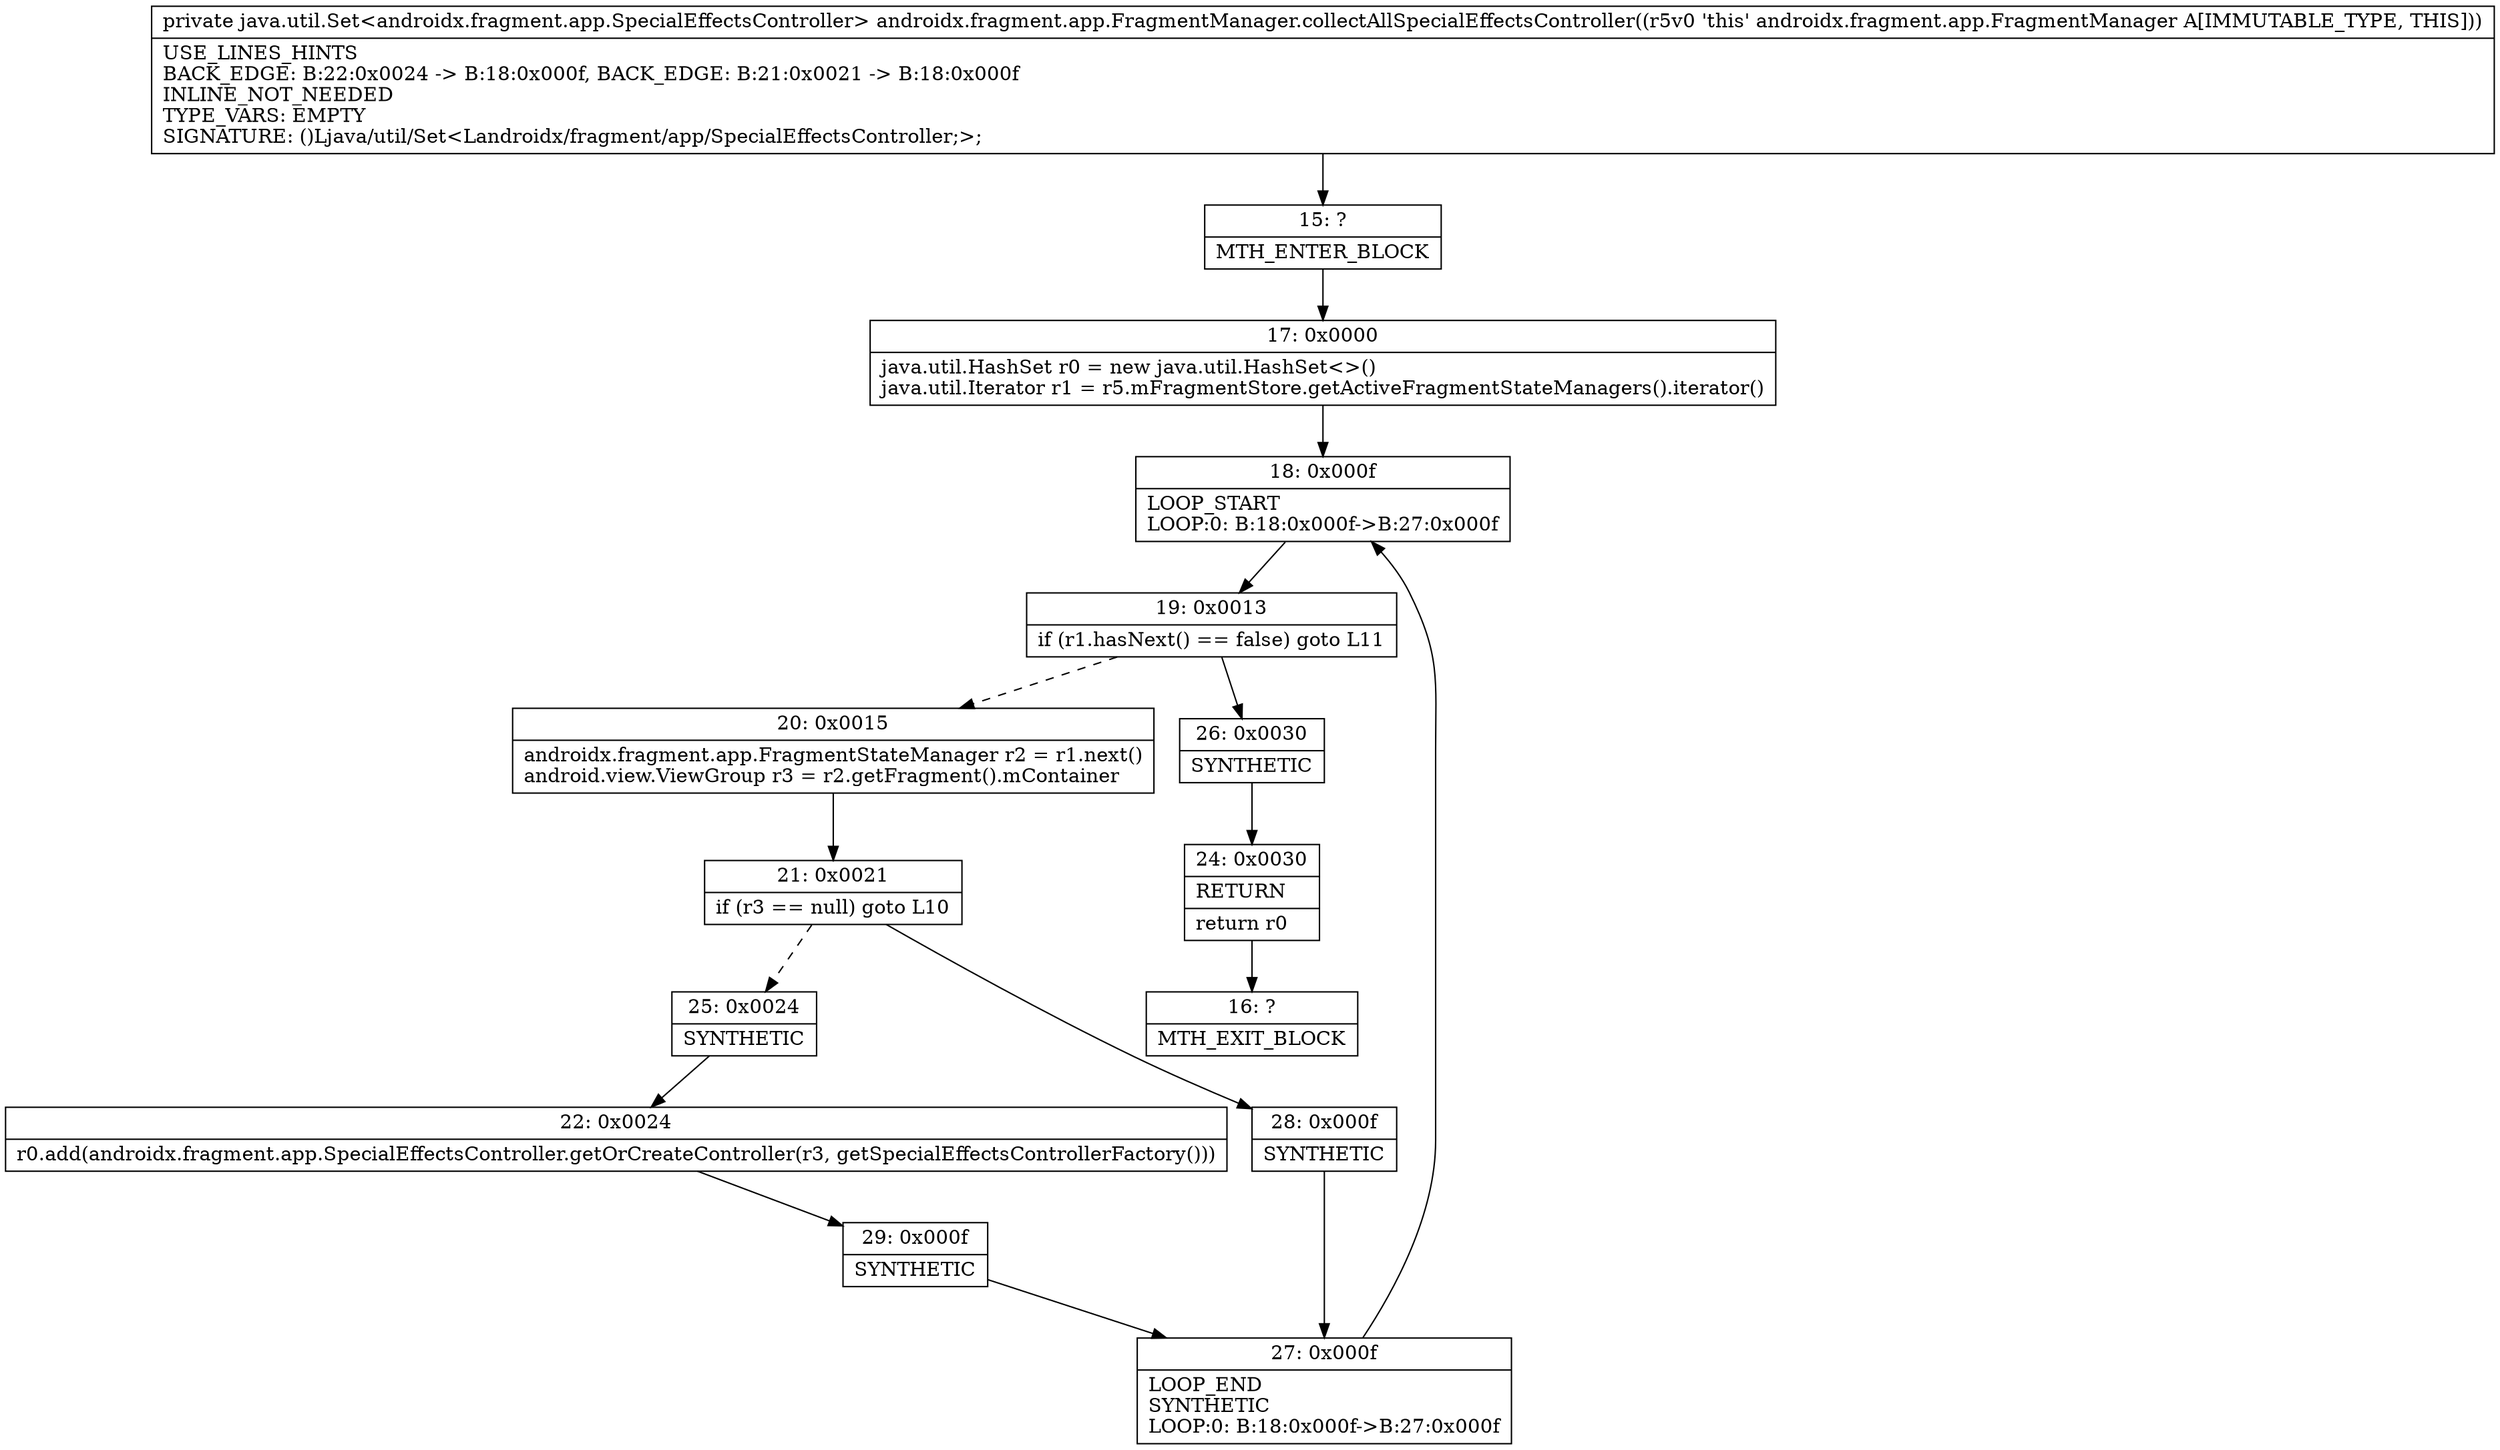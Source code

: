 digraph "CFG forandroidx.fragment.app.FragmentManager.collectAllSpecialEffectsController()Ljava\/util\/Set;" {
Node_15 [shape=record,label="{15\:\ ?|MTH_ENTER_BLOCK\l}"];
Node_17 [shape=record,label="{17\:\ 0x0000|java.util.HashSet r0 = new java.util.HashSet\<\>()\ljava.util.Iterator r1 = r5.mFragmentStore.getActiveFragmentStateManagers().iterator()\l}"];
Node_18 [shape=record,label="{18\:\ 0x000f|LOOP_START\lLOOP:0: B:18:0x000f\-\>B:27:0x000f\l}"];
Node_19 [shape=record,label="{19\:\ 0x0013|if (r1.hasNext() == false) goto L11\l}"];
Node_20 [shape=record,label="{20\:\ 0x0015|androidx.fragment.app.FragmentStateManager r2 = r1.next()\landroid.view.ViewGroup r3 = r2.getFragment().mContainer\l}"];
Node_21 [shape=record,label="{21\:\ 0x0021|if (r3 == null) goto L10\l}"];
Node_25 [shape=record,label="{25\:\ 0x0024|SYNTHETIC\l}"];
Node_22 [shape=record,label="{22\:\ 0x0024|r0.add(androidx.fragment.app.SpecialEffectsController.getOrCreateController(r3, getSpecialEffectsControllerFactory()))\l}"];
Node_29 [shape=record,label="{29\:\ 0x000f|SYNTHETIC\l}"];
Node_27 [shape=record,label="{27\:\ 0x000f|LOOP_END\lSYNTHETIC\lLOOP:0: B:18:0x000f\-\>B:27:0x000f\l}"];
Node_28 [shape=record,label="{28\:\ 0x000f|SYNTHETIC\l}"];
Node_26 [shape=record,label="{26\:\ 0x0030|SYNTHETIC\l}"];
Node_24 [shape=record,label="{24\:\ 0x0030|RETURN\l|return r0\l}"];
Node_16 [shape=record,label="{16\:\ ?|MTH_EXIT_BLOCK\l}"];
MethodNode[shape=record,label="{private java.util.Set\<androidx.fragment.app.SpecialEffectsController\> androidx.fragment.app.FragmentManager.collectAllSpecialEffectsController((r5v0 'this' androidx.fragment.app.FragmentManager A[IMMUTABLE_TYPE, THIS]))  | USE_LINES_HINTS\lBACK_EDGE: B:22:0x0024 \-\> B:18:0x000f, BACK_EDGE: B:21:0x0021 \-\> B:18:0x000f\lINLINE_NOT_NEEDED\lTYPE_VARS: EMPTY\lSIGNATURE: ()Ljava\/util\/Set\<Landroidx\/fragment\/app\/SpecialEffectsController;\>;\l}"];
MethodNode -> Node_15;Node_15 -> Node_17;
Node_17 -> Node_18;
Node_18 -> Node_19;
Node_19 -> Node_20[style=dashed];
Node_19 -> Node_26;
Node_20 -> Node_21;
Node_21 -> Node_25[style=dashed];
Node_21 -> Node_28;
Node_25 -> Node_22;
Node_22 -> Node_29;
Node_29 -> Node_27;
Node_27 -> Node_18;
Node_28 -> Node_27;
Node_26 -> Node_24;
Node_24 -> Node_16;
}


